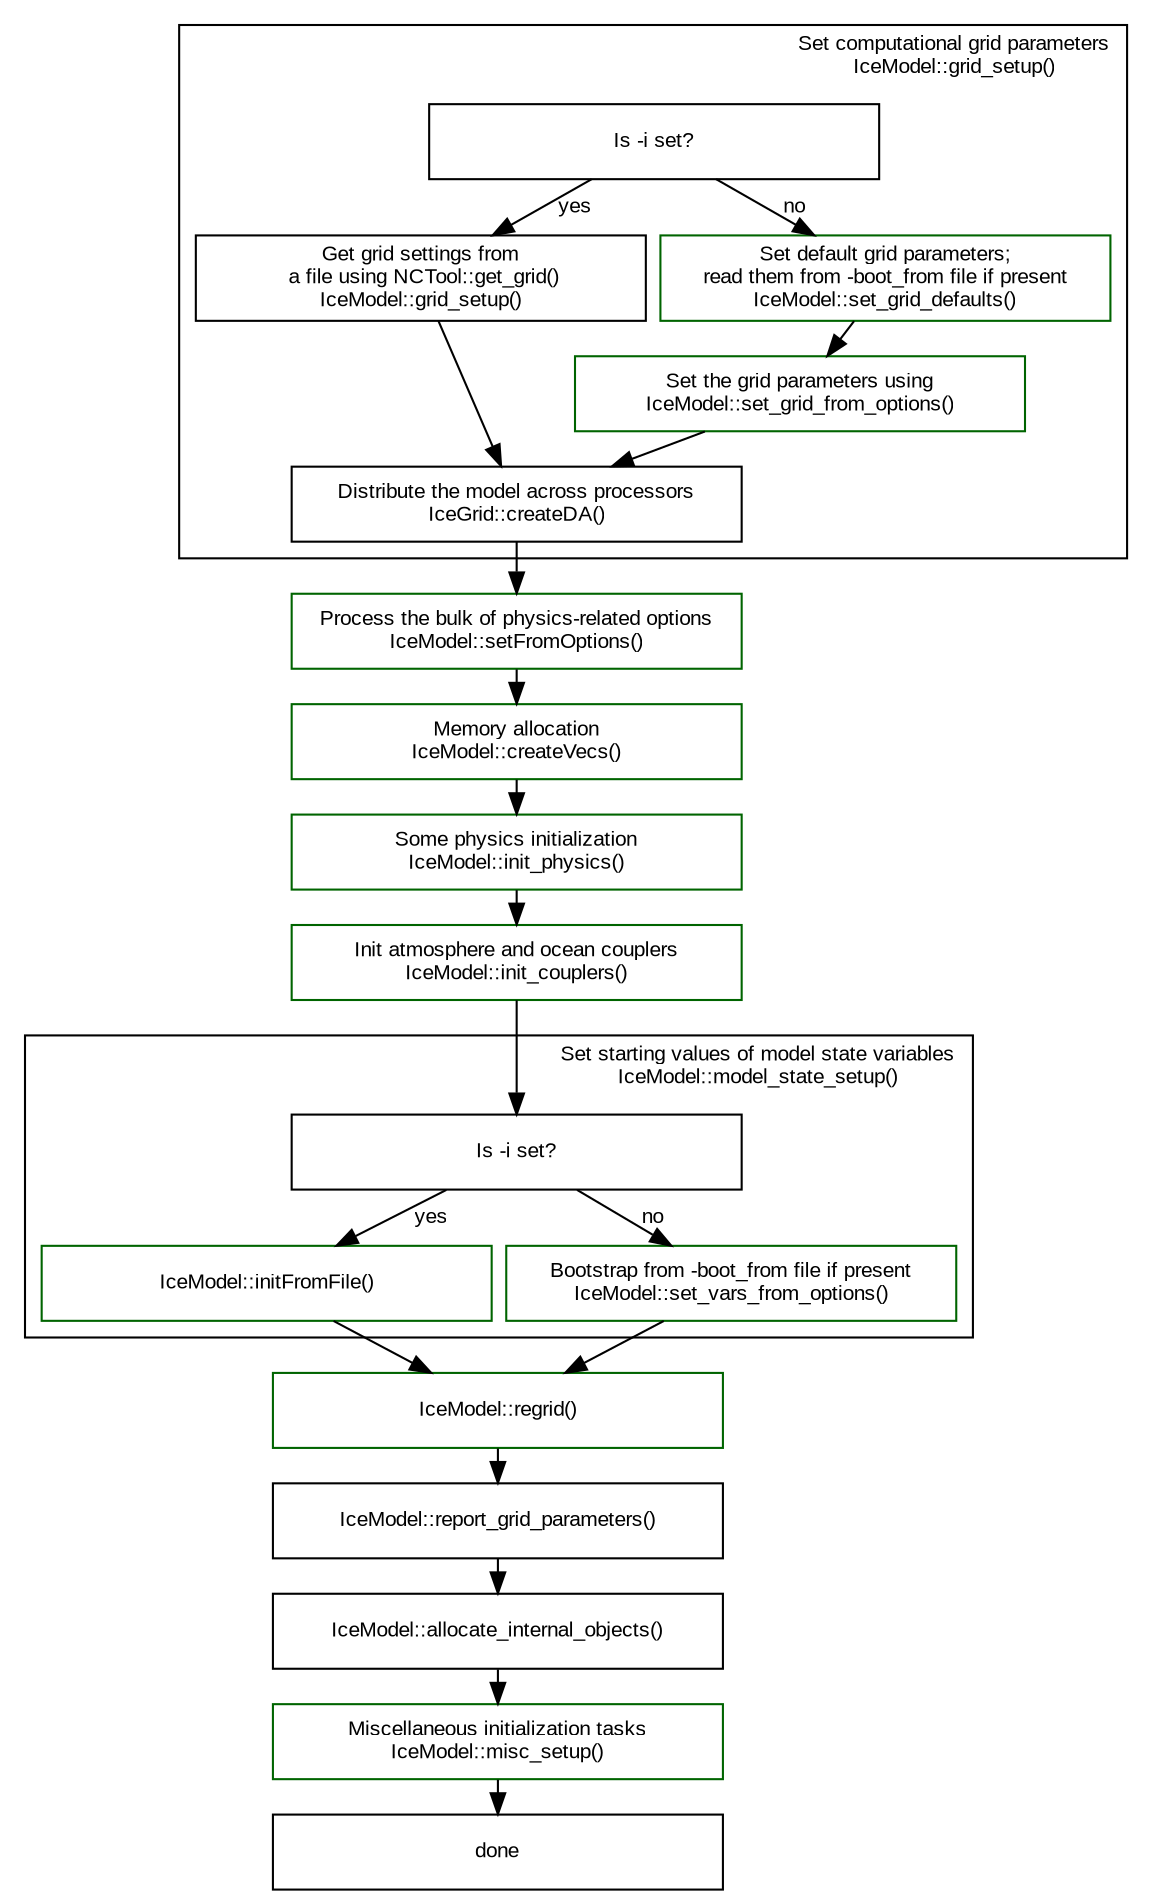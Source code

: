 // Use
// dot -Tpng initialization-sequence.dot -o initialization-sequence.png
// to create the picture.

digraph pism_init {
  // Global graph parameters
  node [fontname=Arial fontsize=10 shape=box width=3];
  edge [fontname=Arial fontsize=10];
  graph [fontname=Arial fontsize=10 ranksep=0.1 nodesep=0.1];

  subgraph cluster_grid {
    label = "Set computational grid parameters\rIceModel::grid_setup()";
    URL = "\ref IceModel::grid_setup()";
    labeljust = r;

    is_i_set1 [label = "Is -i set?"];
    {rank=same
      grid_from_file [label = "Get grid settings from\n a file using NCTool::get_grid()\nIceModel::grid_setup()" URL="\ref NCTool::get_grid()"];

      set_grid_defaults [label = "Set default grid parameters;\nread them from -boot_from file if present\nIceModel::set_grid_defaults()" color=darkgreen URL="\ref IceModel::set_grid_defaults()"];
    }
    grid_from_options [label = "Set the grid parameters using\nIceModel::set_grid_from_options()" color=darkgreen URL="\ref IceModel::set_grid_from_options()"];
    is_i_set1 -> set_grid_defaults [label = "no"];
    set_grid_defaults -> grid_from_options;
    is_i_set1 -> grid_from_file [label = "yes"];

    createDA [label = "Distribute the model across processors\nIceGrid::createDA()" URL="\ref IceGrid::createDA()"];
    {grid_from_file grid_from_options} -> createDA;
  }

  setFromOptions [label = "Process the bulk of physics-related options\nIceModel::setFromOptions()" color=darkgreen URL="\ref IceModel::setFromOptions()"];
  createDA -> setFromOptions;
  
  createVecs [label = "Memory allocation\nIceModel::createVecs()" color=darkgreen URL="\ref IceModel::createVecs()"];
  setFromOptions -> createVecs;

  init_physics [label = "Some physics initialization\nIceModel::init_physics()" color=darkgreen URL="\ref IceModel::init_physics()"];
  createVecs -> init_physics;

  init_couplers [label = "Init atmosphere and ocean couplers\nIceModel::init_couplers()" color=darkgreen URL="\ref IceModel::init_couplers()"];
  init_physics -> init_couplers;

  init_couplers -> is_i_set2;

  subgraph cluster_model_state {
    label = "Set starting values of model state variables\rIceModel::model_state_setup()";
    labeljust = r;
    URL = "\ref IceModel::model_state_setup()";

    is_i_set2 [label = "Is -i set?"];

    initFromFile [label = "IceModel::initFromFile()" color=darkgreen URL="\ref IceModel::initFromFile()"];
    set_values_from_options [label = "Bootstrap from -boot_from file if present\nIceModel::set_vars_from_options()" color=darkgreen URL="\ref IceModel::set_vars_from_options()"];
    is_i_set2 -> initFromFile [label = "yes"];
    is_i_set2 -> set_values_from_options [label = "no"];
  }  

  regrid [label = "IceModel::regrid()" color=darkgreen URL="\ref IceModel::regrid()"];
  {initFromFile set_values_from_options} -> regrid;

  report [label = "IceModel::report_grid_parameters()" URL="\ref IceModel::report_grid_parameters()"];
  regrid -> report;

  allocate_internal_objects [label = "IceModel::allocate_internal_objects()" URL="\ref IceModel::allocate_internal_objects()"];
  report -> allocate_internal_objects;

  misc [label = "Miscellaneous initialization tasks\nIceModel::misc_setup()" color=darkgreen URL="\ref IceModel::misc_setup()"];
  allocate_internal_objects -> misc;

  misc -> done;
}
